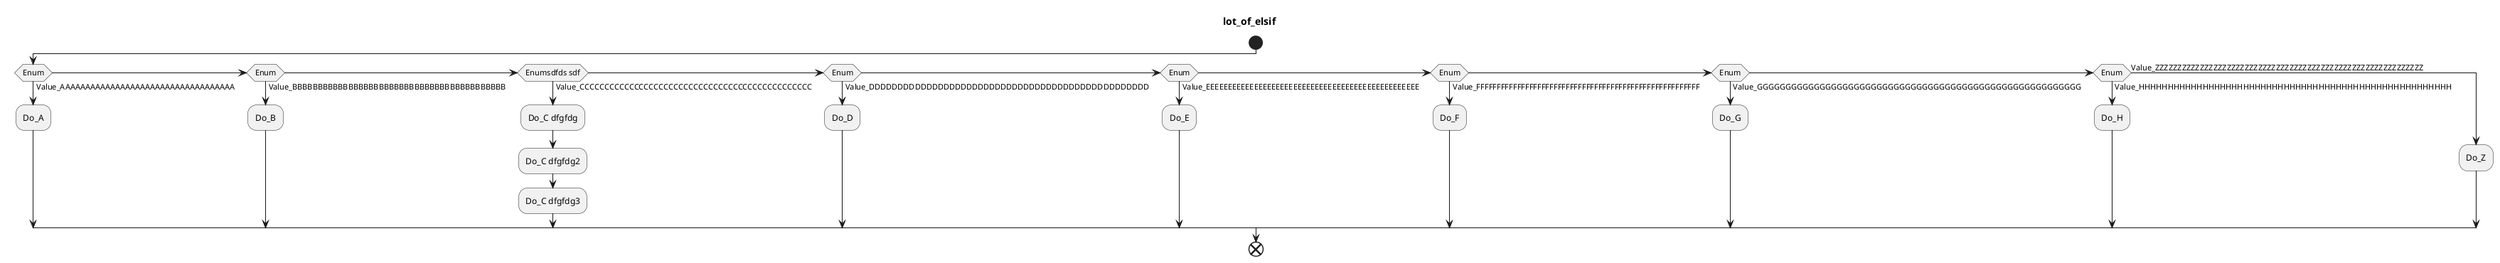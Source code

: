 {
  "sha1": "l2ndxvcyi3nf8zowu07e1lmixkls6r3",
  "insertion": {
    "when": "2024-06-03T18:59:33.618Z",
    "url": "http://plantuml.sourceforge.net/qa/?qa=3931/is-it-possible-to-draw-if-elseif-else-structure-vertically",
    "user": "plantuml@gmail.com"
  }
}
@startuml
title lot_of_elsif
start
if (Enum) Then (Value_AAAAAAAAAAAAAAAAAAAAAAAAAAAAAAAAAAA)
:Do_A;
elseif (Enum) Then (Value_BBBBBBBBBBBBBBBBBBBBBBBBBBBBBBBBBBBBBBBBBB)
:Do_B;
elseif (Enumsdfds sdf) Then (Value_CCCCCCCCCCCCCCCCCCCCCCCCCCCCCCCCCCCCCCCCCCCCCCC)
:Do_C dfgfdg;
:Do_C dfgfdg2;
:Do_C dfgfdg3;
elseif (Enum) Then (Value_DDDDDDDDDDDDDDDDDDDDDDDDDDDDDDDDDDDDDDDDDDDDDDDDD)
:Do_D;
elseif (Enum) Then (Value_EEEEEEEEEEEEEEEEEEEEEEEEEEEEEEEEEEEEEEEEEEEEEEEEE)
:Do_E;
elseif (Enum) Then (Value_FFFFFFFFFFFFFFFFFFFFFFFFFFFFFFFFFFFFFFFFFFFFFFFFFFFFFFF)
:Do_F;
elseif (Enum) Then (Value_GGGGGGGGGGGGGGGGGGGGGGGGGGGGGGGGGGGGGGGGGGGGGGGGGGGGGGGGG)
:Do_G;
elseif (Enum) Then (Value_HHHHHHHHHHHHHHHHHHHHHHHHHHHHHHHHHHHHHHHHHHHHHHHHHHHHHH)
:Do_H;
Else (Value_ZZZZZZZZZZZZZZZZZZZZZZZZZZZZZZZZZZZZZZZZZZZZZZZZZZZZZZZZZZZZ)
:Do_Z;
endif
end
@enduml

